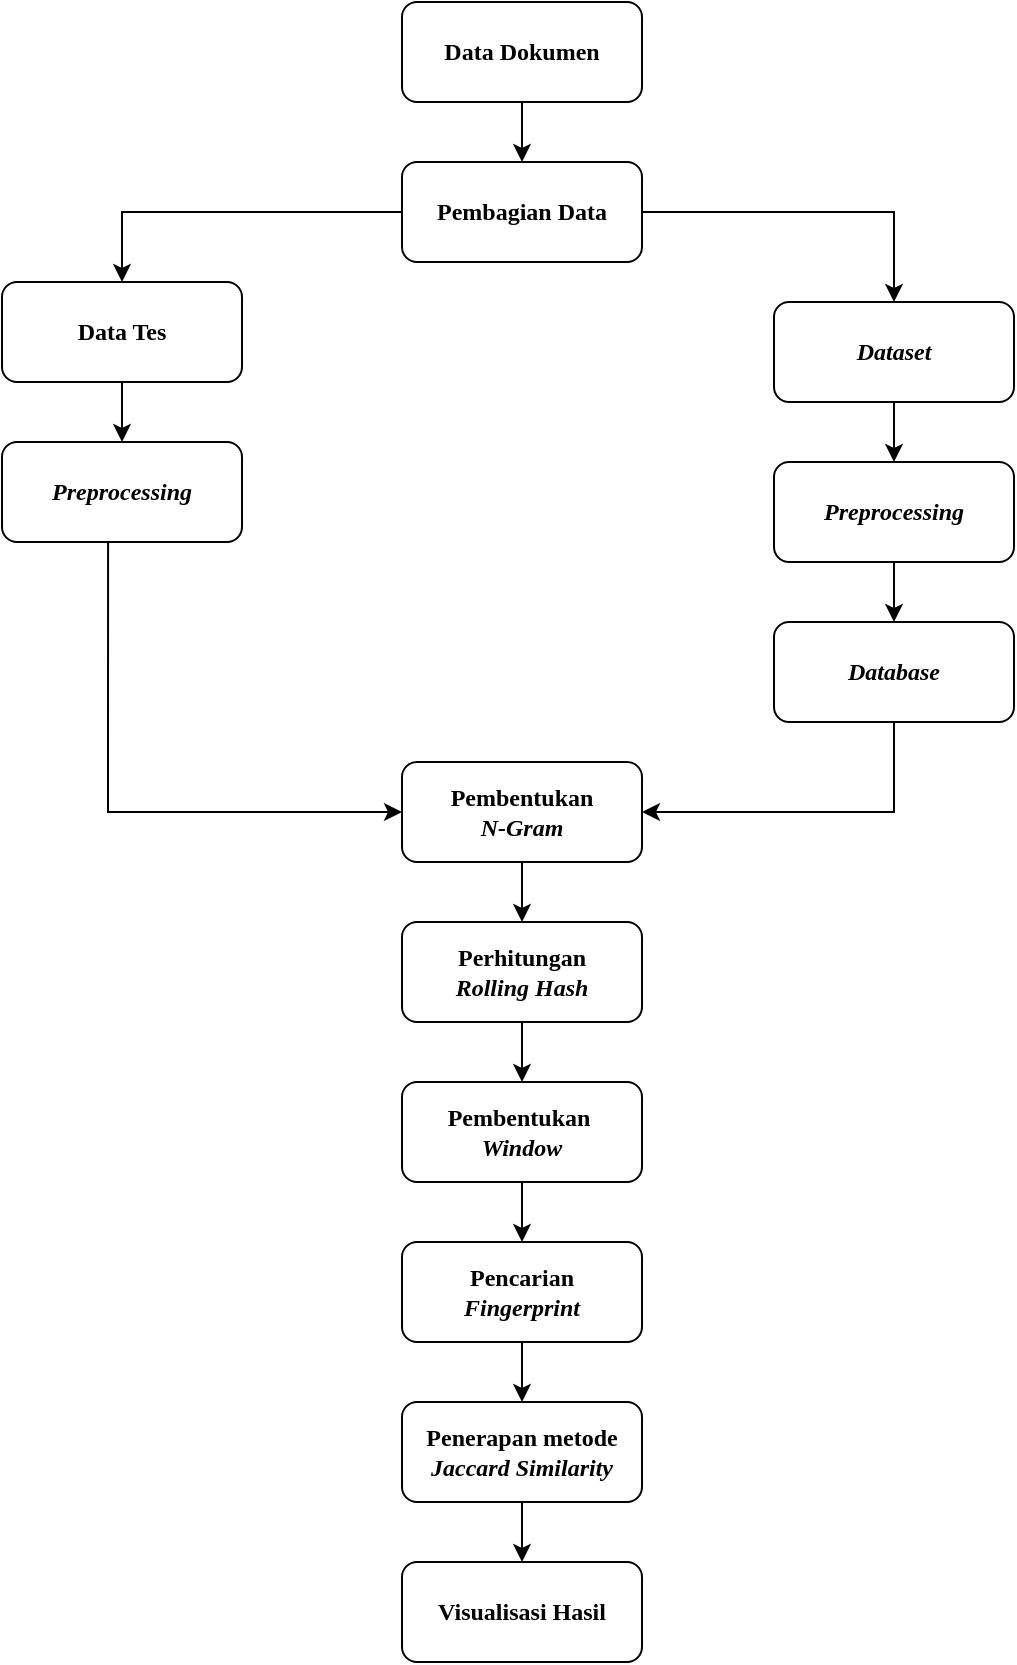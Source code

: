 <mxfile version="14.2.9" type="device"><diagram id="WYtXFUHXg9JFltAErqu_" name="Page-1"><mxGraphModel dx="1019" dy="555" grid="1" gridSize="10" guides="1" tooltips="1" connect="1" arrows="1" fold="1" page="1" pageScale="1" pageWidth="827" pageHeight="1169" math="0" shadow="0"><root><mxCell id="0"/><mxCell id="1" parent="0"/><mxCell id="bztXo2RZ-pqbbDb8zcDB-3" value="" style="edgeStyle=orthogonalEdgeStyle;rounded=0;orthogonalLoop=1;jettySize=auto;html=1;" edge="1" parent="1" source="bztXo2RZ-pqbbDb8zcDB-1" target="bztXo2RZ-pqbbDb8zcDB-2"><mxGeometry relative="1" as="geometry"/></mxCell><mxCell id="bztXo2RZ-pqbbDb8zcDB-1" value="&lt;font face=&quot;Times New Roman&quot;&gt;&lt;b&gt;Data Dokumen&lt;/b&gt;&lt;/font&gt;" style="rounded=1;whiteSpace=wrap;html=1;" vertex="1" parent="1"><mxGeometry x="354" y="40" width="120" height="50" as="geometry"/></mxCell><mxCell id="bztXo2RZ-pqbbDb8zcDB-5" value="" style="edgeStyle=orthogonalEdgeStyle;rounded=0;orthogonalLoop=1;jettySize=auto;html=1;" edge="1" parent="1" source="bztXo2RZ-pqbbDb8zcDB-2" target="bztXo2RZ-pqbbDb8zcDB-4"><mxGeometry relative="1" as="geometry"/></mxCell><mxCell id="bztXo2RZ-pqbbDb8zcDB-7" value="" style="edgeStyle=orthogonalEdgeStyle;rounded=0;orthogonalLoop=1;jettySize=auto;html=1;" edge="1" parent="1" source="bztXo2RZ-pqbbDb8zcDB-2" target="bztXo2RZ-pqbbDb8zcDB-6"><mxGeometry relative="1" as="geometry"/></mxCell><mxCell id="bztXo2RZ-pqbbDb8zcDB-2" value="&lt;font face=&quot;Times New Roman&quot;&gt;&lt;b&gt;Pembagian Data&lt;/b&gt;&lt;/font&gt;" style="rounded=1;whiteSpace=wrap;html=1;" vertex="1" parent="1"><mxGeometry x="354" y="120" width="120" height="50" as="geometry"/></mxCell><mxCell id="bztXo2RZ-pqbbDb8zcDB-11" value="" style="edgeStyle=orthogonalEdgeStyle;rounded=0;orthogonalLoop=1;jettySize=auto;html=1;" edge="1" parent="1" source="bztXo2RZ-pqbbDb8zcDB-4" target="bztXo2RZ-pqbbDb8zcDB-10"><mxGeometry relative="1" as="geometry"/></mxCell><mxCell id="bztXo2RZ-pqbbDb8zcDB-4" value="&lt;font face=&quot;Times New Roman&quot;&gt;&lt;i&gt;&lt;b&gt;Dataset&lt;/b&gt;&lt;/i&gt;&lt;/font&gt;" style="rounded=1;whiteSpace=wrap;html=1;" vertex="1" parent="1"><mxGeometry x="540" y="190" width="120" height="50" as="geometry"/></mxCell><mxCell id="bztXo2RZ-pqbbDb8zcDB-9" value="" style="edgeStyle=orthogonalEdgeStyle;rounded=0;orthogonalLoop=1;jettySize=auto;html=1;" edge="1" parent="1" source="bztXo2RZ-pqbbDb8zcDB-6" target="bztXo2RZ-pqbbDb8zcDB-8"><mxGeometry relative="1" as="geometry"/></mxCell><mxCell id="bztXo2RZ-pqbbDb8zcDB-6" value="&lt;font face=&quot;Times New Roman&quot;&gt;&lt;b&gt;Data Tes&lt;/b&gt;&lt;/font&gt;" style="rounded=1;whiteSpace=wrap;html=1;" vertex="1" parent="1"><mxGeometry x="154" y="180" width="120" height="50" as="geometry"/></mxCell><mxCell id="bztXo2RZ-pqbbDb8zcDB-16" style="edgeStyle=orthogonalEdgeStyle;rounded=0;orthogonalLoop=1;jettySize=auto;html=1;entryX=0;entryY=0.5;entryDx=0;entryDy=0;exitX=0.442;exitY=0.996;exitDx=0;exitDy=0;exitPerimeter=0;" edge="1" parent="1" source="bztXo2RZ-pqbbDb8zcDB-8" target="bztXo2RZ-pqbbDb8zcDB-14"><mxGeometry relative="1" as="geometry"/></mxCell><mxCell id="bztXo2RZ-pqbbDb8zcDB-8" value="&lt;font face=&quot;Times New Roman&quot;&gt;&lt;b&gt;&lt;i&gt;Preprocessing&lt;/i&gt;&lt;/b&gt;&lt;/font&gt;" style="rounded=1;whiteSpace=wrap;html=1;" vertex="1" parent="1"><mxGeometry x="154" y="260" width="120" height="50" as="geometry"/></mxCell><mxCell id="bztXo2RZ-pqbbDb8zcDB-13" value="" style="edgeStyle=orthogonalEdgeStyle;rounded=0;orthogonalLoop=1;jettySize=auto;html=1;" edge="1" parent="1" source="bztXo2RZ-pqbbDb8zcDB-10" target="bztXo2RZ-pqbbDb8zcDB-12"><mxGeometry relative="1" as="geometry"/></mxCell><mxCell id="bztXo2RZ-pqbbDb8zcDB-10" value="&lt;font face=&quot;Times New Roman&quot;&gt;&lt;i&gt;&lt;b&gt;Preprocessing&lt;/b&gt;&lt;/i&gt;&lt;/font&gt;" style="rounded=1;whiteSpace=wrap;html=1;" vertex="1" parent="1"><mxGeometry x="540" y="270" width="120" height="50" as="geometry"/></mxCell><mxCell id="bztXo2RZ-pqbbDb8zcDB-15" value="" style="edgeStyle=orthogonalEdgeStyle;rounded=0;orthogonalLoop=1;jettySize=auto;html=1;exitX=0.5;exitY=1;exitDx=0;exitDy=0;entryX=1;entryY=0.5;entryDx=0;entryDy=0;" edge="1" parent="1" source="bztXo2RZ-pqbbDb8zcDB-12" target="bztXo2RZ-pqbbDb8zcDB-14"><mxGeometry relative="1" as="geometry"/></mxCell><mxCell id="bztXo2RZ-pqbbDb8zcDB-12" value="&lt;font face=&quot;Times New Roman&quot;&gt;&lt;i&gt;&lt;b&gt;Database&lt;/b&gt;&lt;/i&gt;&lt;/font&gt;" style="rounded=1;whiteSpace=wrap;html=1;" vertex="1" parent="1"><mxGeometry x="540" y="350" width="120" height="50" as="geometry"/></mxCell><mxCell id="bztXo2RZ-pqbbDb8zcDB-18" value="" style="edgeStyle=orthogonalEdgeStyle;rounded=0;orthogonalLoop=1;jettySize=auto;html=1;" edge="1" parent="1" source="bztXo2RZ-pqbbDb8zcDB-14" target="bztXo2RZ-pqbbDb8zcDB-17"><mxGeometry relative="1" as="geometry"/></mxCell><mxCell id="bztXo2RZ-pqbbDb8zcDB-14" value="&lt;font face=&quot;Times New Roman&quot;&gt;&lt;b&gt;Pembentukan&lt;br&gt;&lt;i&gt;N-Gram&lt;/i&gt;&lt;br&gt;&lt;/b&gt;&lt;/font&gt;" style="rounded=1;whiteSpace=wrap;html=1;" vertex="1" parent="1"><mxGeometry x="354" y="420" width="120" height="50" as="geometry"/></mxCell><mxCell id="bztXo2RZ-pqbbDb8zcDB-20" value="" style="edgeStyle=orthogonalEdgeStyle;rounded=0;orthogonalLoop=1;jettySize=auto;html=1;" edge="1" parent="1" source="bztXo2RZ-pqbbDb8zcDB-17" target="bztXo2RZ-pqbbDb8zcDB-19"><mxGeometry relative="1" as="geometry"/></mxCell><mxCell id="bztXo2RZ-pqbbDb8zcDB-17" value="&lt;font face=&quot;Times New Roman&quot;&gt;&lt;b&gt;Perhitungan&lt;br&gt;&lt;i&gt;Rolling Hash&lt;/i&gt;&lt;br&gt;&lt;/b&gt;&lt;/font&gt;" style="rounded=1;whiteSpace=wrap;html=1;" vertex="1" parent="1"><mxGeometry x="354" y="500" width="120" height="50" as="geometry"/></mxCell><mxCell id="bztXo2RZ-pqbbDb8zcDB-22" value="" style="edgeStyle=orthogonalEdgeStyle;rounded=0;orthogonalLoop=1;jettySize=auto;html=1;" edge="1" parent="1" source="bztXo2RZ-pqbbDb8zcDB-19" target="bztXo2RZ-pqbbDb8zcDB-21"><mxGeometry relative="1" as="geometry"/></mxCell><mxCell id="bztXo2RZ-pqbbDb8zcDB-19" value="&lt;font face=&quot;Times New Roman&quot;&gt;&lt;b&gt;Pembentukan&amp;nbsp;&lt;br&gt;&lt;i&gt;Window&lt;/i&gt;&lt;br&gt;&lt;/b&gt;&lt;/font&gt;" style="rounded=1;whiteSpace=wrap;html=1;" vertex="1" parent="1"><mxGeometry x="354" y="580" width="120" height="50" as="geometry"/></mxCell><mxCell id="bztXo2RZ-pqbbDb8zcDB-24" value="" style="edgeStyle=orthogonalEdgeStyle;rounded=0;orthogonalLoop=1;jettySize=auto;html=1;" edge="1" parent="1" source="bztXo2RZ-pqbbDb8zcDB-21" target="bztXo2RZ-pqbbDb8zcDB-23"><mxGeometry relative="1" as="geometry"/></mxCell><mxCell id="bztXo2RZ-pqbbDb8zcDB-21" value="&lt;font face=&quot;Times New Roman&quot;&gt;&lt;b&gt;Pencarian&lt;br&gt;&lt;i&gt;Fingerprint&lt;/i&gt;&lt;br&gt;&lt;/b&gt;&lt;/font&gt;" style="rounded=1;whiteSpace=wrap;html=1;" vertex="1" parent="1"><mxGeometry x="354" y="660" width="120" height="50" as="geometry"/></mxCell><mxCell id="bztXo2RZ-pqbbDb8zcDB-26" value="" style="edgeStyle=orthogonalEdgeStyle;rounded=0;orthogonalLoop=1;jettySize=auto;html=1;" edge="1" parent="1" source="bztXo2RZ-pqbbDb8zcDB-23" target="bztXo2RZ-pqbbDb8zcDB-25"><mxGeometry relative="1" as="geometry"/></mxCell><mxCell id="bztXo2RZ-pqbbDb8zcDB-23" value="&lt;font face=&quot;Times New Roman&quot;&gt;&lt;b&gt;Penerapan metode&lt;br&gt;&lt;i&gt;Jaccard Similarity&lt;/i&gt;&lt;br&gt;&lt;/b&gt;&lt;/font&gt;" style="rounded=1;whiteSpace=wrap;html=1;" vertex="1" parent="1"><mxGeometry x="354" y="740" width="120" height="50" as="geometry"/></mxCell><mxCell id="bztXo2RZ-pqbbDb8zcDB-25" value="&lt;font face=&quot;Times New Roman&quot;&gt;&lt;b&gt;Visualisasi Hasil&lt;br&gt;&lt;/b&gt;&lt;/font&gt;" style="rounded=1;whiteSpace=wrap;html=1;" vertex="1" parent="1"><mxGeometry x="354" y="820" width="120" height="50" as="geometry"/></mxCell></root></mxGraphModel></diagram></mxfile>